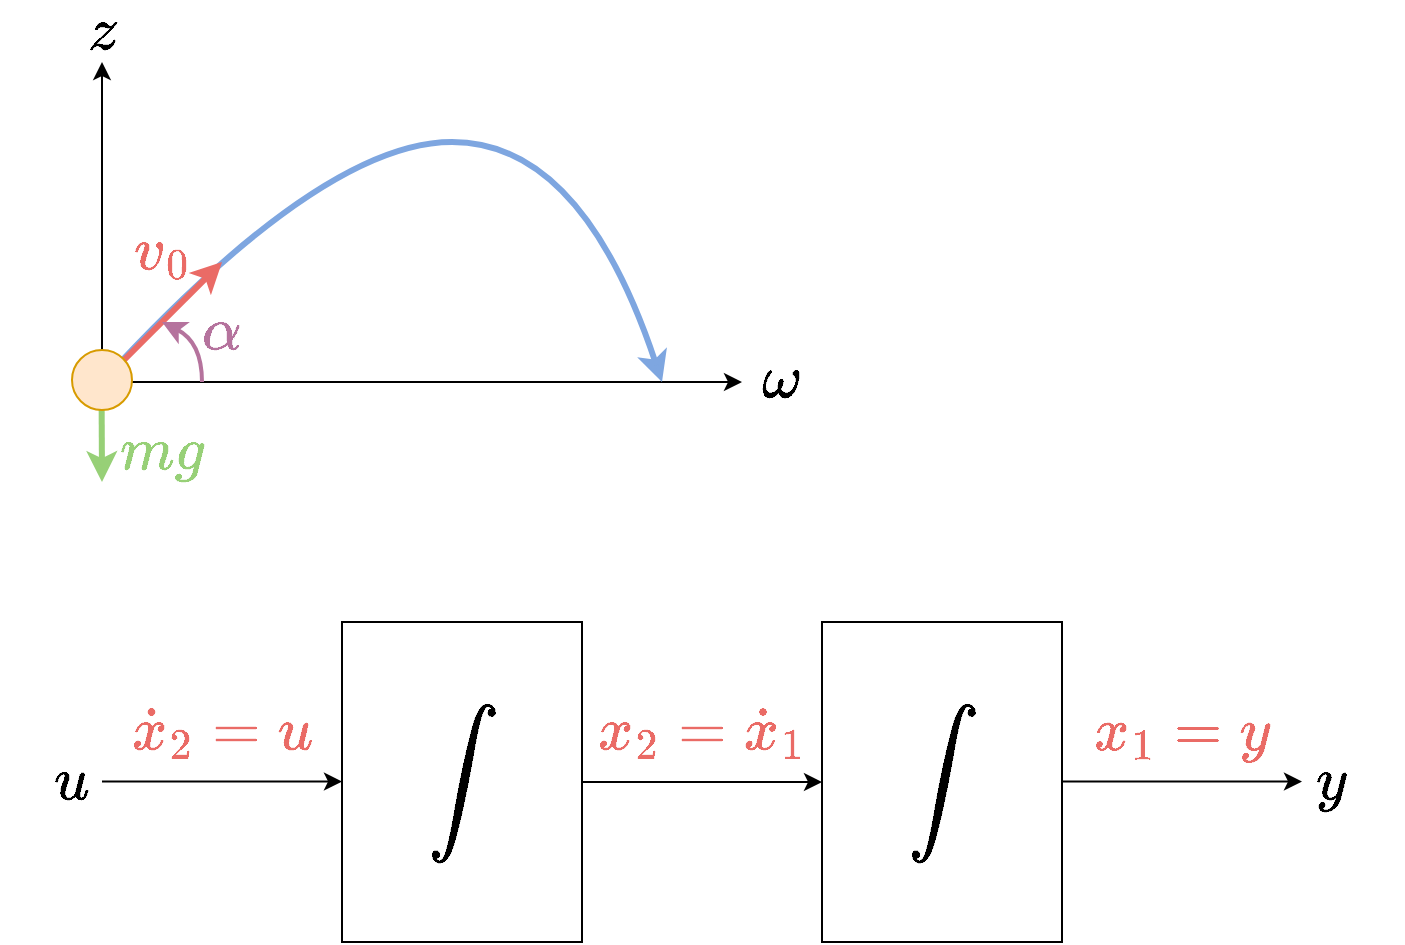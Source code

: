 <mxfile version="16.6.4" type="device"><diagram id="mm9gdVD4KdZzK_lfXfpL" name="Page-1"><mxGraphModel dx="982" dy="568" grid="1" gridSize="10" guides="1" tooltips="1" connect="1" arrows="1" fold="1" page="1" pageScale="1" pageWidth="827" pageHeight="1169" math="1" shadow="0"><root><mxCell id="0"/><mxCell id="1" parent="0"/><mxCell id="h1HVPgnr3oj6nseyeJ3N-2" value="" style="endArrow=classic;html=1;rounded=0;" edge="1" parent="1"><mxGeometry width="50" height="50" relative="1" as="geometry"><mxPoint x="160" y="320" as="sourcePoint"/><mxPoint x="480" y="320" as="targetPoint"/></mxGeometry></mxCell><mxCell id="h1HVPgnr3oj6nseyeJ3N-5" value="" style="endArrow=classic;html=1;rounded=0;startArrow=none;" edge="1" parent="1" source="h1HVPgnr3oj6nseyeJ3N-1"><mxGeometry width="50" height="50" relative="1" as="geometry"><mxPoint x="160" y="320" as="sourcePoint"/><mxPoint x="160" y="160" as="targetPoint"/></mxGeometry></mxCell><mxCell id="h1HVPgnr3oj6nseyeJ3N-9" value="&lt;font style=&quot;font-size: 26px&quot;&gt;$$z$$&lt;/font&gt;" style="text;html=1;strokeColor=none;fillColor=none;align=center;verticalAlign=middle;whiteSpace=wrap;rounded=0;" vertex="1" parent="1"><mxGeometry x="130" y="130" width="60" height="30" as="geometry"/></mxCell><mxCell id="h1HVPgnr3oj6nseyeJ3N-11" value="&lt;font style=&quot;font-size: 26px&quot;&gt;$$\omega$$&lt;/font&gt;" style="text;html=1;strokeColor=none;fillColor=none;align=center;verticalAlign=middle;whiteSpace=wrap;rounded=0;" vertex="1" parent="1"><mxGeometry x="480" y="304" width="40" height="30" as="geometry"/></mxCell><mxCell id="h1HVPgnr3oj6nseyeJ3N-15" value="" style="curved=1;endArrow=classic;html=1;rounded=0;fontSize=26;endFill=1;strokeColor=#7EA6E0;strokeWidth=3;" edge="1" parent="1"><mxGeometry width="50" height="50" relative="1" as="geometry"><mxPoint x="160" y="320" as="sourcePoint"/><mxPoint x="440" y="320" as="targetPoint"/><Array as="points"><mxPoint x="270" y="200"/><mxPoint x="400" y="200"/></Array></mxGeometry></mxCell><mxCell id="h1HVPgnr3oj6nseyeJ3N-16" value="" style="endArrow=classic;html=1;rounded=0;fontSize=26;strokeColor=#EA6B66;strokeWidth=3;" edge="1" parent="1"><mxGeometry width="50" height="50" relative="1" as="geometry"><mxPoint x="160" y="320" as="sourcePoint"/><mxPoint x="220" y="260" as="targetPoint"/></mxGeometry></mxCell><mxCell id="h1HVPgnr3oj6nseyeJ3N-19" value="" style="curved=1;endArrow=classic;html=1;rounded=0;fontSize=26;strokeColor=#B5739D;strokeWidth=2;" edge="1" parent="1"><mxGeometry width="50" height="50" relative="1" as="geometry"><mxPoint x="210" y="320" as="sourcePoint"/><mxPoint x="190" y="290" as="targetPoint"/><Array as="points"><mxPoint x="210" y="300"/></Array></mxGeometry></mxCell><mxCell id="h1HVPgnr3oj6nseyeJ3N-20" value="&lt;font style=&quot;font-size: 26px&quot; color=&quot;#b5739d&quot;&gt;$$\alpha$$&lt;/font&gt;" style="text;html=1;strokeColor=none;fillColor=none;align=center;verticalAlign=middle;whiteSpace=wrap;rounded=0;" vertex="1" parent="1"><mxGeometry x="190" y="280" width="60" height="30" as="geometry"/></mxCell><mxCell id="h1HVPgnr3oj6nseyeJ3N-21" value="" style="endArrow=classic;html=1;rounded=0;fontSize=26;strokeColor=#97D077;strokeWidth=3;" edge="1" parent="1"><mxGeometry width="50" height="50" relative="1" as="geometry"><mxPoint x="159.76" y="320" as="sourcePoint"/><mxPoint x="160" y="370" as="targetPoint"/></mxGeometry></mxCell><mxCell id="h1HVPgnr3oj6nseyeJ3N-22" value="&lt;font style=&quot;font-size: 26px&quot; color=&quot;#97d077&quot;&gt;$$mg$$&lt;/font&gt;" style="text;html=1;strokeColor=none;fillColor=none;align=center;verticalAlign=middle;whiteSpace=wrap;rounded=0;" vertex="1" parent="1"><mxGeometry x="160" y="340" width="60" height="30" as="geometry"/></mxCell><mxCell id="h1HVPgnr3oj6nseyeJ3N-23" value="&lt;font style=&quot;font-size: 26px&quot; color=&quot;#ea6b66&quot;&gt;$$v_0$$&lt;/font&gt;" style="text;html=1;strokeColor=none;fillColor=none;align=center;verticalAlign=middle;whiteSpace=wrap;rounded=0;" vertex="1" parent="1"><mxGeometry x="160" y="240" width="60" height="30" as="geometry"/></mxCell><mxCell id="h1HVPgnr3oj6nseyeJ3N-24" value="" style="endArrow=none;html=1;rounded=0;" edge="1" parent="1" target="h1HVPgnr3oj6nseyeJ3N-1"><mxGeometry width="50" height="50" relative="1" as="geometry"><mxPoint x="160" y="320" as="sourcePoint"/><mxPoint x="160" y="160" as="targetPoint"/></mxGeometry></mxCell><mxCell id="h1HVPgnr3oj6nseyeJ3N-1" value="" style="ellipse;whiteSpace=wrap;html=1;aspect=fixed;fillColor=#ffe6cc;strokeColor=#d79b00;" vertex="1" parent="1"><mxGeometry x="145" y="304" width="30" height="30" as="geometry"/></mxCell><mxCell id="h1HVPgnr3oj6nseyeJ3N-27" value="&lt;font color=&quot;#000000&quot; style=&quot;font-size: 30px&quot;&gt;$$\int$$&lt;/font&gt;" style="rounded=0;whiteSpace=wrap;html=1;fontSize=26;fontColor=#EA6B66;" vertex="1" parent="1"><mxGeometry x="280" y="440" width="120" height="160" as="geometry"/></mxCell><mxCell id="h1HVPgnr3oj6nseyeJ3N-28" value="&lt;span style=&quot;color: rgb(0 , 0 , 0)&quot;&gt;&lt;font style=&quot;font-size: 30px&quot;&gt;$$\int$$&lt;/font&gt;&lt;/span&gt;" style="rounded=0;whiteSpace=wrap;html=1;fontSize=26;fontColor=#EA6B66;" vertex="1" parent="1"><mxGeometry x="520" y="440" width="120" height="160" as="geometry"/></mxCell><mxCell id="h1HVPgnr3oj6nseyeJ3N-29" value="" style="endArrow=classic;html=1;rounded=0;fontSize=26;fontColor=#EA6B66;strokeColor=#000000;strokeWidth=1;exitX=1;exitY=0.5;exitDx=0;exitDy=0;entryX=0;entryY=0.5;entryDx=0;entryDy=0;" edge="1" parent="1" source="h1HVPgnr3oj6nseyeJ3N-27" target="h1HVPgnr3oj6nseyeJ3N-28"><mxGeometry width="50" height="50" relative="1" as="geometry"><mxPoint x="310" y="490" as="sourcePoint"/><mxPoint x="360" y="440" as="targetPoint"/></mxGeometry></mxCell><mxCell id="h1HVPgnr3oj6nseyeJ3N-31" value="" style="endArrow=classic;html=1;rounded=0;fontSize=26;fontColor=#EA6B66;strokeColor=#000000;strokeWidth=1;exitX=1;exitY=0.5;exitDx=0;exitDy=0;entryX=0;entryY=0.5;entryDx=0;entryDy=0;" edge="1" parent="1"><mxGeometry width="50" height="50" relative="1" as="geometry"><mxPoint x="640" y="519.76" as="sourcePoint"/><mxPoint x="760" y="519.76" as="targetPoint"/></mxGeometry></mxCell><mxCell id="h1HVPgnr3oj6nseyeJ3N-32" value="" style="endArrow=classic;html=1;rounded=0;fontSize=26;fontColor=#EA6B66;strokeColor=#000000;strokeWidth=1;exitX=1;exitY=0.5;exitDx=0;exitDy=0;entryX=0;entryY=0.5;entryDx=0;entryDy=0;" edge="1" parent="1"><mxGeometry width="50" height="50" relative="1" as="geometry"><mxPoint x="160" y="519.76" as="sourcePoint"/><mxPoint x="280" y="519.76" as="targetPoint"/></mxGeometry></mxCell><mxCell id="h1HVPgnr3oj6nseyeJ3N-33" value="&lt;font style=&quot;font-size: 26px&quot;&gt;$$u$$&lt;/font&gt;" style="text;html=1;strokeColor=none;fillColor=none;align=center;verticalAlign=middle;whiteSpace=wrap;rounded=0;" vertex="1" parent="1"><mxGeometry x="130" y="505" width="30" height="30" as="geometry"/></mxCell><mxCell id="h1HVPgnr3oj6nseyeJ3N-34" value="&lt;font style=&quot;font-size: 26px&quot;&gt;$$y$$&lt;/font&gt;" style="text;html=1;strokeColor=none;fillColor=none;align=center;verticalAlign=middle;whiteSpace=wrap;rounded=0;" vertex="1" parent="1"><mxGeometry x="760" y="505" width="30" height="30" as="geometry"/></mxCell><mxCell id="h1HVPgnr3oj6nseyeJ3N-36" value="&lt;font style=&quot;font-size: 26px&quot; color=&quot;#ea6b66&quot;&gt;$$x_2=\dot{x}_1$$&lt;/font&gt;" style="text;html=1;strokeColor=none;fillColor=none;align=center;verticalAlign=middle;whiteSpace=wrap;rounded=0;" vertex="1" parent="1"><mxGeometry x="440" y="480" width="40" height="30" as="geometry"/></mxCell><mxCell id="h1HVPgnr3oj6nseyeJ3N-37" value="&lt;font style=&quot;font-size: 26px&quot; color=&quot;#ea6b66&quot;&gt;$$\dot{x}_2=u$$&lt;/font&gt;" style="text;html=1;strokeColor=none;fillColor=none;align=center;verticalAlign=middle;whiteSpace=wrap;rounded=0;" vertex="1" parent="1"><mxGeometry x="200" y="480" width="40" height="30" as="geometry"/></mxCell><mxCell id="h1HVPgnr3oj6nseyeJ3N-38" value="&lt;font style=&quot;font-size: 26px&quot; color=&quot;#ea6b66&quot;&gt;$$x_1=y$$&lt;/font&gt;" style="text;html=1;strokeColor=none;fillColor=none;align=center;verticalAlign=middle;whiteSpace=wrap;rounded=0;" vertex="1" parent="1"><mxGeometry x="680" y="480" width="40" height="30" as="geometry"/></mxCell></root></mxGraphModel></diagram></mxfile>